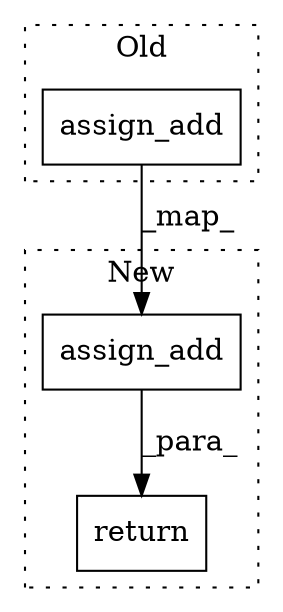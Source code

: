 digraph G {
subgraph cluster0 {
1 [label="assign_add" a="32" s="12155,12166" l="11,-13" shape="box"];
label = "Old";
style="dotted";
}
subgraph cluster1 {
2 [label="assign_add" a="32" s="12536,12547" l="11,-13" shape="box"];
3 [label="return" a="41" s="12527" l="7" shape="box"];
label = "New";
style="dotted";
}
1 -> 2 [label="_map_"];
2 -> 3 [label="_para_"];
}
